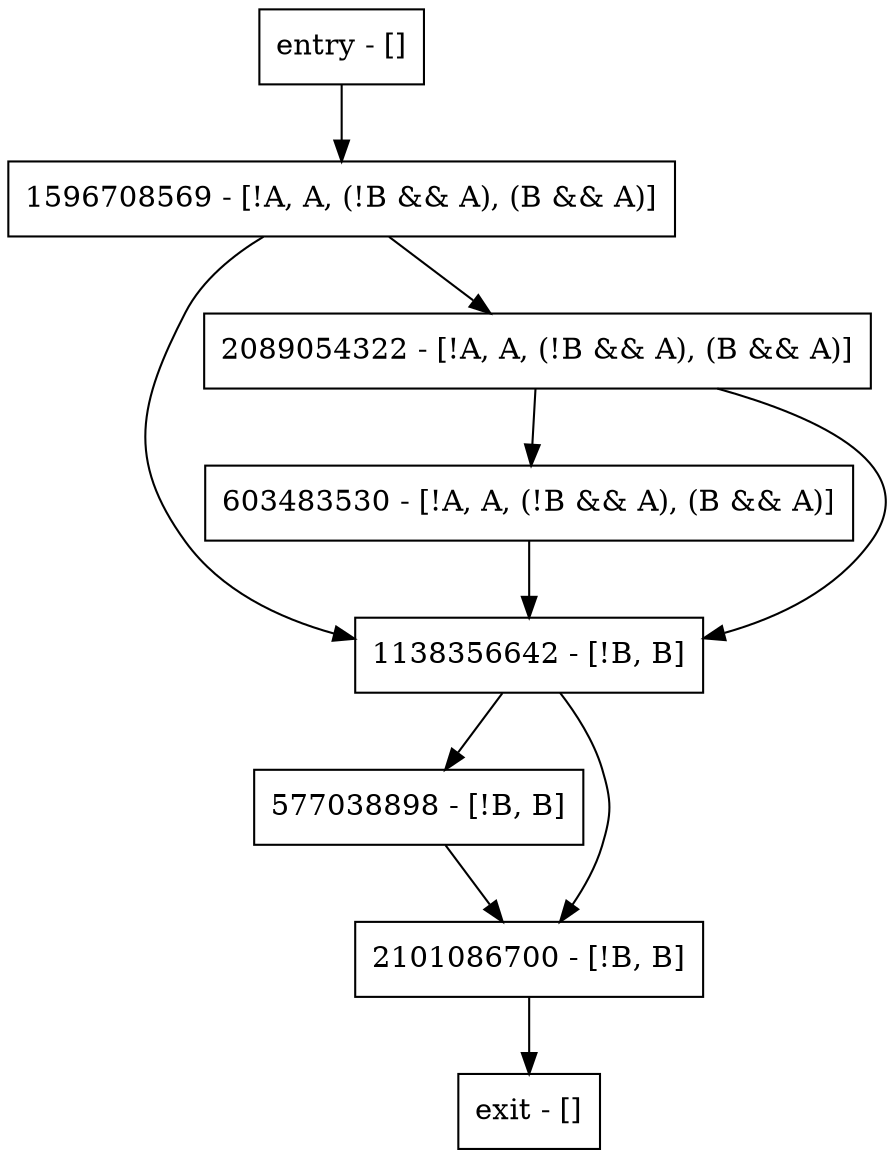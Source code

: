 digraph main {
node [shape=record];
entry [label="entry - []"];
exit [label="exit - []"];
603483530 [label="603483530 - [!A, A, (!B && A), (B && A)]"];
577038898 [label="577038898 - [!B, B]"];
1138356642 [label="1138356642 - [!B, B]"];
2101086700 [label="2101086700 - [!B, B]"];
1596708569 [label="1596708569 - [!A, A, (!B && A), (B && A)]"];
2089054322 [label="2089054322 - [!A, A, (!B && A), (B && A)]"];
entry;
exit;
entry -> 1596708569;
603483530 -> 1138356642;
577038898 -> 2101086700;
1138356642 -> 577038898;
1138356642 -> 2101086700;
2101086700 -> exit;
1596708569 -> 1138356642;
1596708569 -> 2089054322;
2089054322 -> 603483530;
2089054322 -> 1138356642;
}
